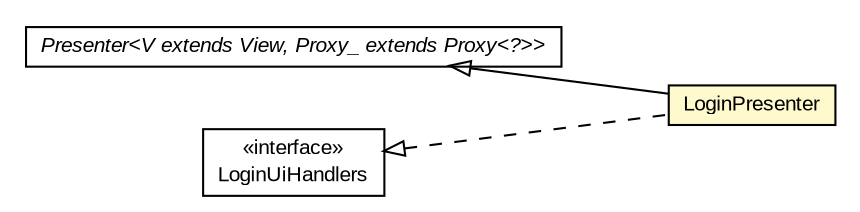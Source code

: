 #!/usr/local/bin/dot
#
# Class diagram 
# Generated by UMLGraph version R5_6-24-gf6e263 (http://www.umlgraph.org/)
#

digraph G {
	edge [fontname="arial",fontsize=10,labelfontname="arial",labelfontsize=10];
	node [fontname="arial",fontsize=10,shape=plaintext];
	nodesep=0.25;
	ranksep=0.5;
	rankdir=LR;
	// com.gwtplatform.mvp.client.Presenter<V extends com.gwtplatform.mvp.client.View, Proxy_ extends com.gwtplatform.mvp.client.proxy.Proxy<?>>
	c313982 [label=<<table title="com.gwtplatform.mvp.client.Presenter" border="0" cellborder="1" cellspacing="0" cellpadding="2" port="p" href="../../../../mvp/client/Presenter.html">
		<tr><td><table border="0" cellspacing="0" cellpadding="1">
<tr><td align="center" balign="center"><font face="arial italic"> Presenter&lt;V extends View, Proxy_ extends Proxy&lt;?&gt;&gt; </font></td></tr>
		</table></td></tr>
		</table>>, URL="../../../../mvp/client/Presenter.html", fontname="arial", fontcolor="black", fontsize=10.0];
	// com.gwtplatform.carstore.client.application.login.LoginUiHandlers
	c314326 [label=<<table title="com.gwtplatform.carstore.client.application.login.LoginUiHandlers" border="0" cellborder="1" cellspacing="0" cellpadding="2" port="p" href="./LoginUiHandlers.html">
		<tr><td><table border="0" cellspacing="0" cellpadding="1">
<tr><td align="center" balign="center"> &#171;interface&#187; </td></tr>
<tr><td align="center" balign="center"> LoginUiHandlers </td></tr>
		</table></td></tr>
		</table>>, URL="./LoginUiHandlers.html", fontname="arial", fontcolor="black", fontsize=10.0];
	// com.gwtplatform.carstore.client.application.login.LoginPresenter
	c314327 [label=<<table title="com.gwtplatform.carstore.client.application.login.LoginPresenter" border="0" cellborder="1" cellspacing="0" cellpadding="2" port="p" bgcolor="lemonChiffon" href="./LoginPresenter.html">
		<tr><td><table border="0" cellspacing="0" cellpadding="1">
<tr><td align="center" balign="center"> LoginPresenter </td></tr>
		</table></td></tr>
		</table>>, URL="./LoginPresenter.html", fontname="arial", fontcolor="black", fontsize=10.0];
	//com.gwtplatform.carstore.client.application.login.LoginPresenter extends com.gwtplatform.mvp.client.Presenter<com.gwtplatform.carstore.client.application.login.LoginPresenter.MyView, com.gwtplatform.carstore.client.application.login.LoginPresenter.MyProxy>
	c313982:p -> c314327:p [dir=back,arrowtail=empty];
	//com.gwtplatform.carstore.client.application.login.LoginPresenter implements com.gwtplatform.carstore.client.application.login.LoginUiHandlers
	c314326:p -> c314327:p [dir=back,arrowtail=empty,style=dashed];
}

